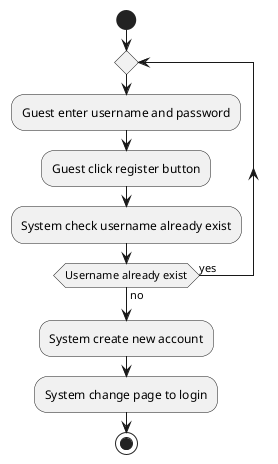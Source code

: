 @startuml

start
repeat
    :Guest enter username and password;
    :Guest click register button;
    :System check username already exist;
    repeat while (Username already exist) is (yes) not (no)
:System create new account;
:System change page to login;
stop

@enduml